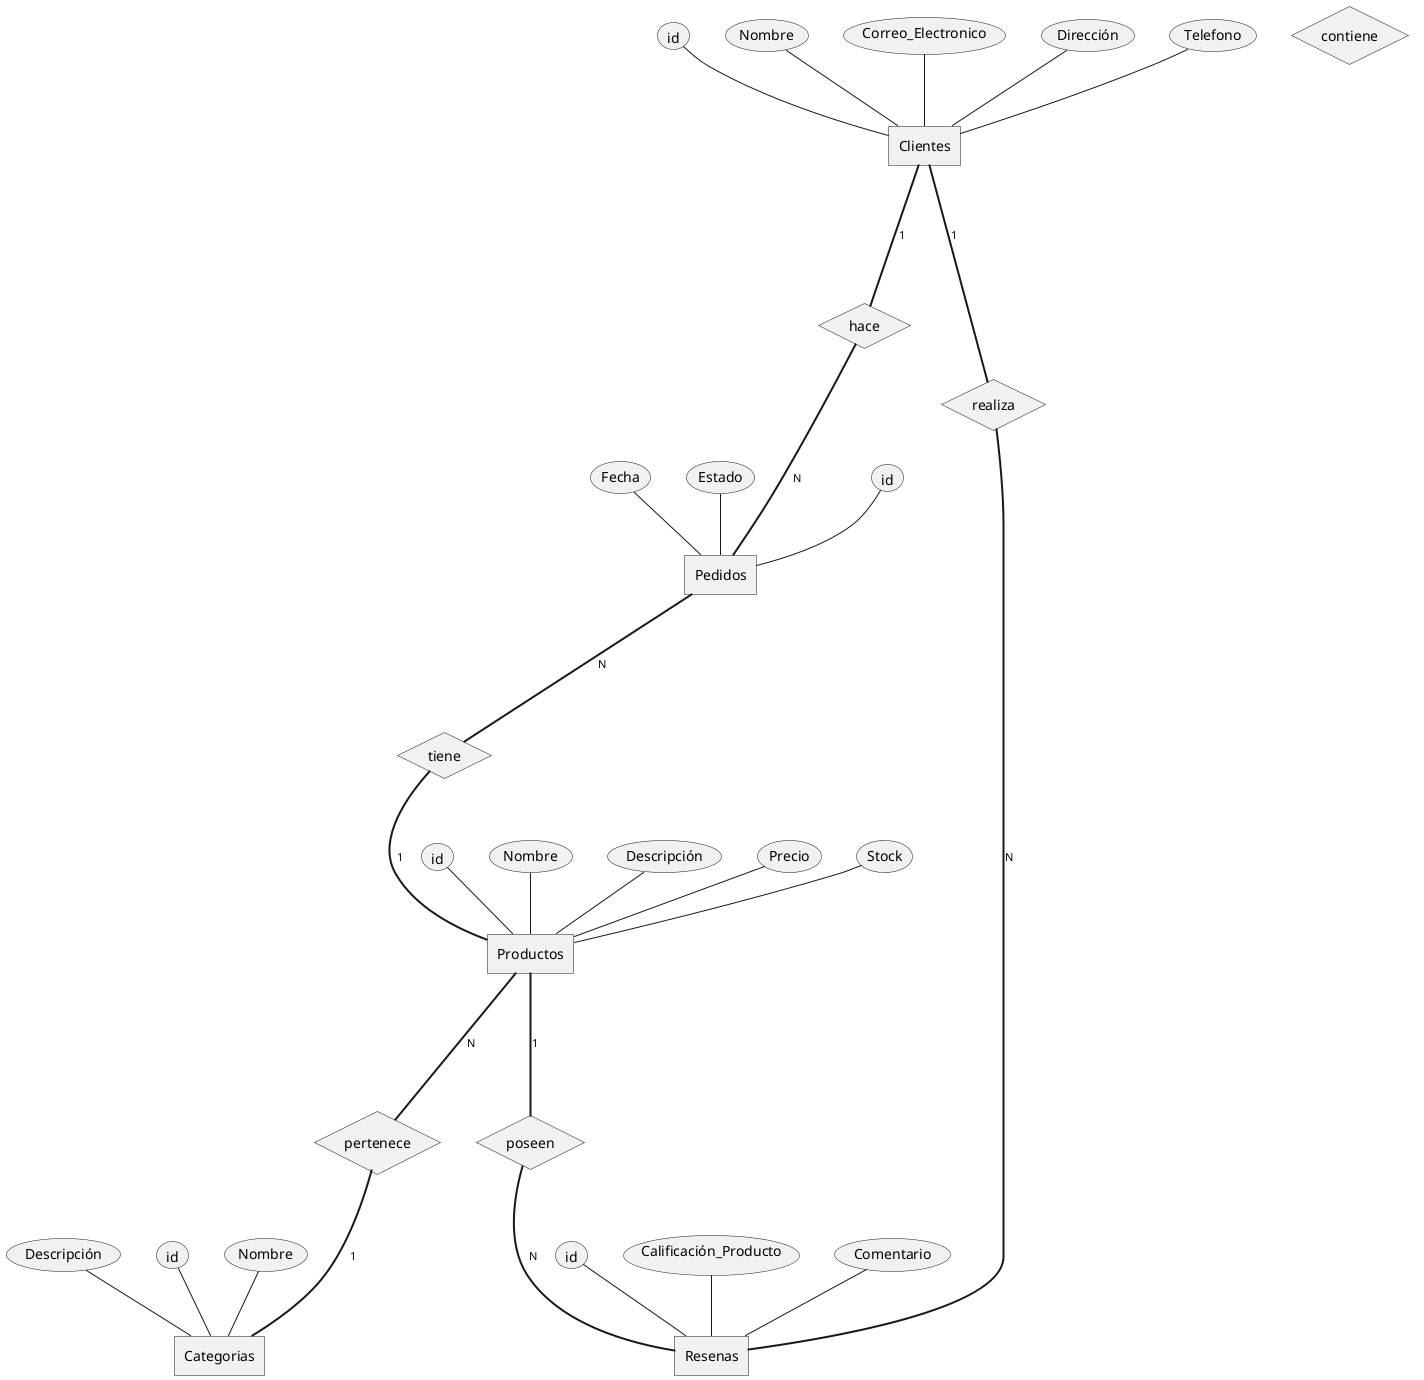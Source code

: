 @startchen

entity Productos {
  id
  Nombre
  Descripción
  Precio
  Stock
}

entity Clientes {
  id
  Nombre
  Correo_Electronico
  Dirección
  Telefono
}

entity Pedidos {
  id
  Fecha
  Estado
}

entity Resenas {
  id
  Calificación_Producto
  Comentario 
}

entity Categorias {
  id
  Nombre
  Descripción
}


relationship tiene {
}
relationship hace {
}
relationship pertenece {
}
relationship realiza {
}
relationship contiene {
}
relationship poseen {
}


Pedidos =N= tiene
tiene =1= Productos

Clientes =1= hace
hace =N= Pedidos

Productos =N= pertenece
pertenece =1= Categorias

Clientes =1= realiza
realiza =N= Resenas

Productos =1= poseen
poseen =N= Resenas

@endchen1
